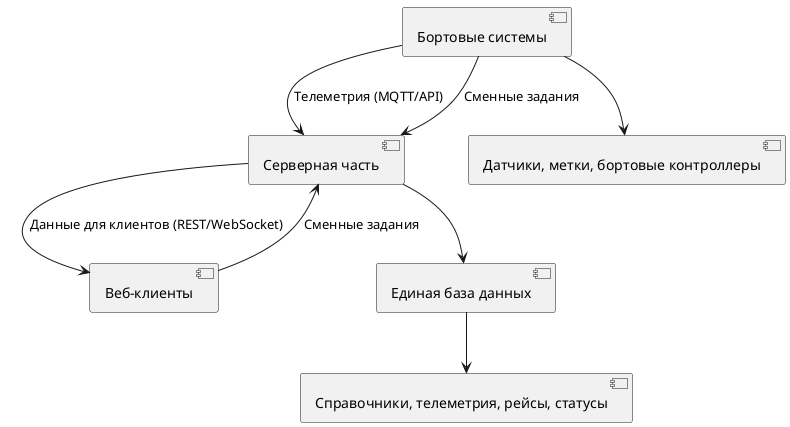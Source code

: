 @startuml
[Бортовые системы] --> [Серверная часть] : Телеметрия (MQTT/API)
[Серверная часть] --> [Веб-клиенты] : Данные для клиентов (REST/WebSocket)
[Бортовые системы] --> [Серверная часть] : Сменные задания
[Веб-клиенты] --> [Серверная часть] : Сменные задания
[Бортовые системы] --> [Датчики, метки, бортовые контроллеры]
[Серверная часть] --> [Единая база данных]
[Единая база данных] --> [Справочники, телеметрия, рейсы, статусы]
@enduml